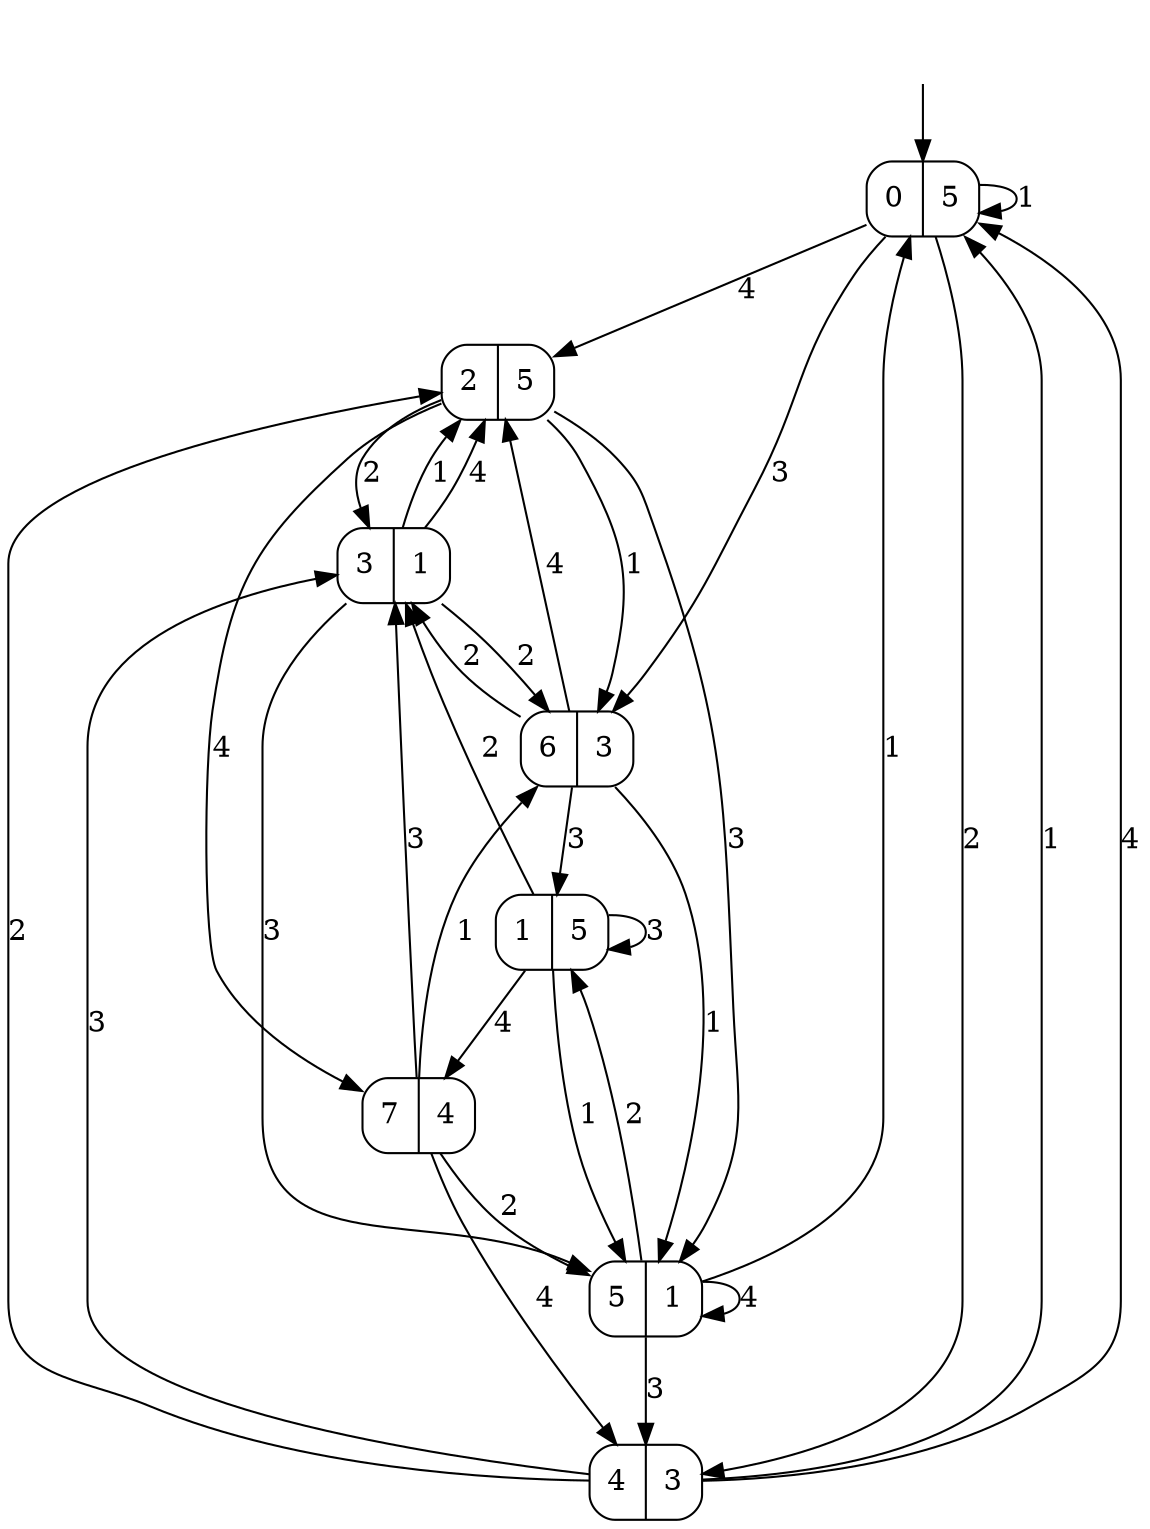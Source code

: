 digraph moore_size_8_inputs_4_output5_2 {
0 [label="0|5", shape=record, style=rounded];
1 [label="1|5", shape=record, style=rounded];
2 [label="2|5", shape=record, style=rounded];
3 [label="3|1", shape=record, style=rounded];
4 [label="4|3", shape=record, style=rounded];
5 [label="5|1", shape=record, style=rounded];
6 [label="6|3", shape=record, style=rounded];
7 [label="7|4", shape=record, style=rounded];
0 -> 0  [label=1];
0 -> 4  [label=2];
0 -> 6  [label=3];
0 -> 2  [label=4];
1 -> 5  [label=1];
1 -> 3  [label=2];
1 -> 1  [label=3];
1 -> 7  [label=4];
2 -> 6  [label=1];
2 -> 3  [label=2];
2 -> 5  [label=3];
2 -> 7  [label=4];
3 -> 2  [label=1];
3 -> 6  [label=2];
3 -> 5  [label=3];
3 -> 2  [label=4];
4 -> 0  [label=1];
4 -> 2  [label=2];
4 -> 3  [label=3];
4 -> 0  [label=4];
5 -> 0  [label=1];
5 -> 1  [label=2];
5 -> 4  [label=3];
5 -> 5  [label=4];
6 -> 5  [label=1];
6 -> 3  [label=2];
6 -> 1  [label=3];
6 -> 2  [label=4];
7 -> 6  [label=1];
7 -> 5  [label=2];
7 -> 3  [label=3];
7 -> 4  [label=4];
__start0 [label="", shape=none];
__start0 -> 0  [label=""];
}
